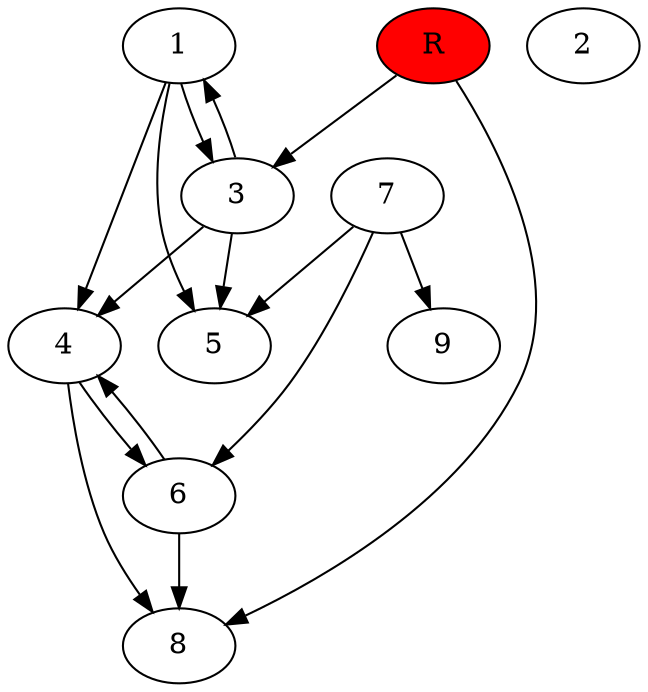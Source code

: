 digraph prb33709 {
	1
	2
	3
	4
	5
	6
	7
	8
	R [fillcolor="#ff0000" style=filled]
	1 -> 3
	1 -> 4
	1 -> 5
	3 -> 1
	3 -> 4
	3 -> 5
	4 -> 6
	4 -> 8
	6 -> 4
	6 -> 8
	7 -> 5
	7 -> 6
	7 -> 9
	R -> 3
	R -> 8
}
